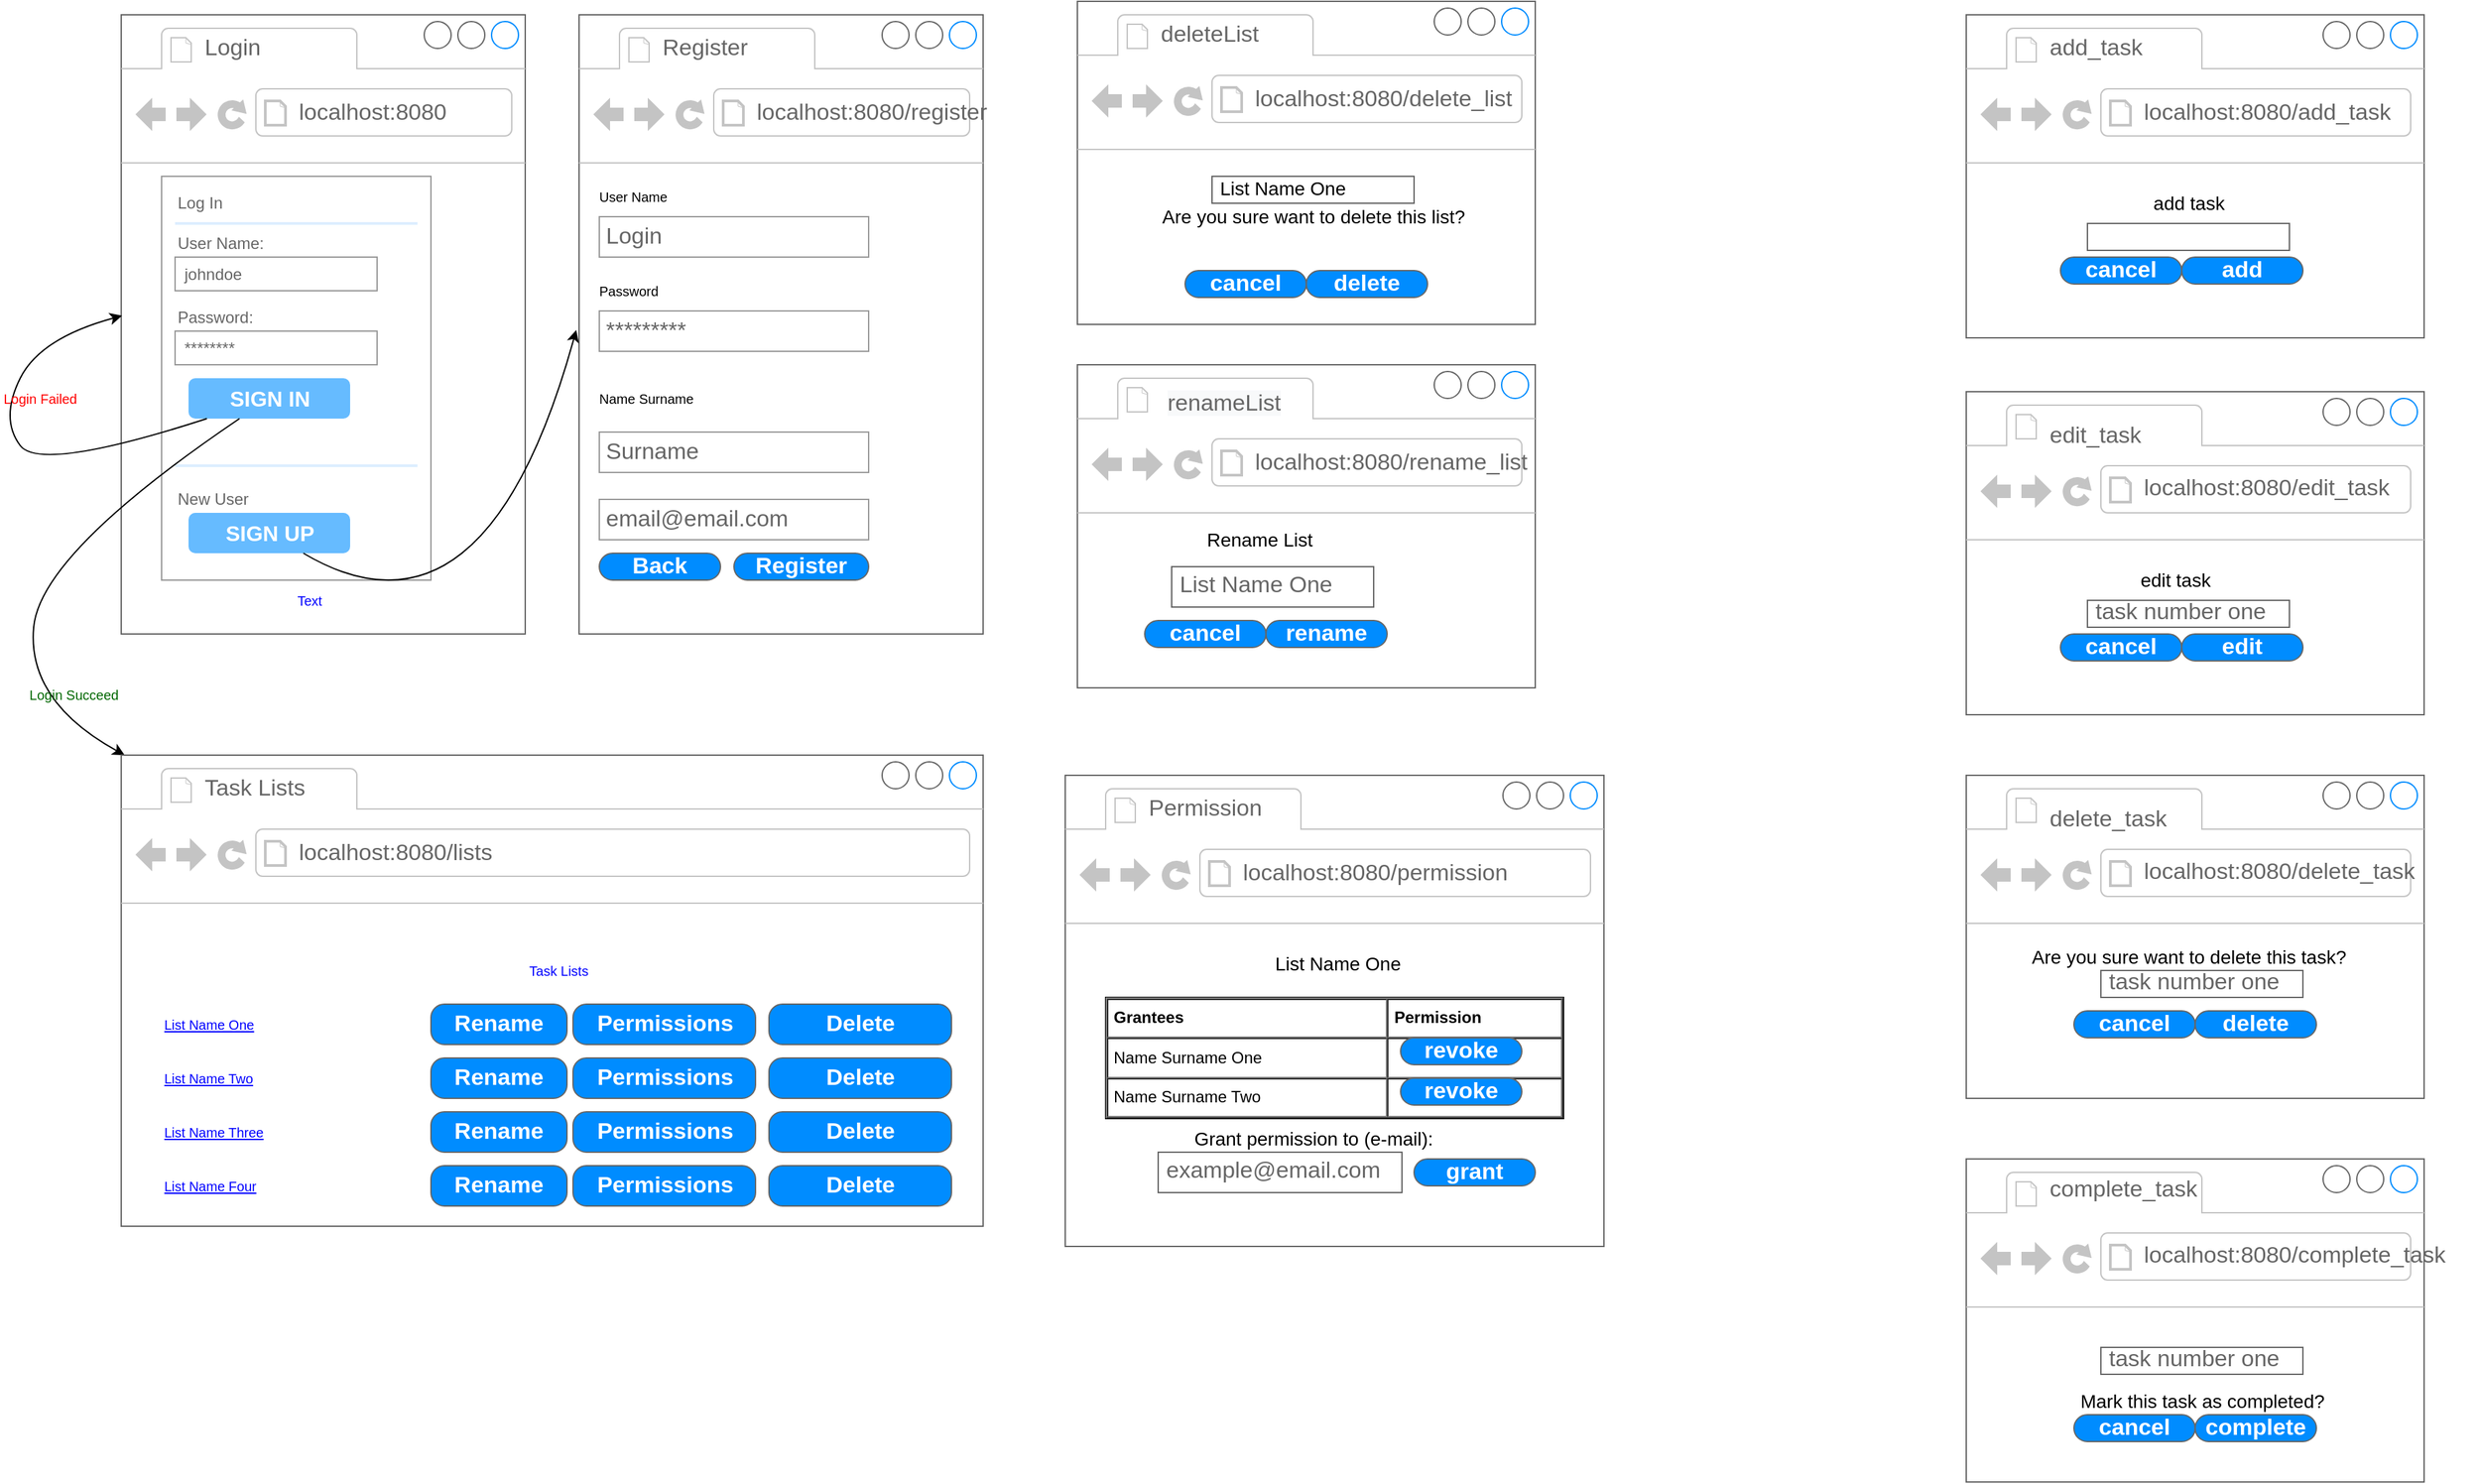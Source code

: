 <mxfile version="17.1.1" type="device"><diagram id="m3GC3lLys78N-jlolDWF" name="Page-1"><mxGraphModel dx="1736" dy="900" grid="1" gridSize="10" guides="1" tooltips="1" connect="1" arrows="1" fold="1" page="1" pageScale="1" pageWidth="827" pageHeight="1169" math="0" shadow="0"><root><mxCell id="0"/><mxCell id="1" parent="0"/><mxCell id="UXecQZuvWiKjSK02vo8w-80" value="" style="strokeWidth=1;shadow=0;dashed=0;align=center;html=1;shape=mxgraph.mockup.containers.browserWindow;rSize=0;strokeColor=#666666;strokeColor2=#008cff;strokeColor3=#c4c4c4;mainText=,;recursiveResize=0;fontSize=14;container=0;" vertex="1" parent="1"><mxGeometry x="1510" y="870" width="340" height="240" as="geometry"/></mxCell><mxCell id="zyL9iaeoR37JG8yoa3hf-13" value="" style="strokeWidth=1;shadow=0;dashed=0;align=center;html=1;shape=mxgraph.mockup.containers.browserWindow;rSize=0;strokeColor=#666666;strokeColor2=#008cff;strokeColor3=#c4c4c4;mainText=,;recursiveResize=0;" parent="1" vertex="1"><mxGeometry x="140" y="20" width="300" height="460" as="geometry"/></mxCell><mxCell id="zyL9iaeoR37JG8yoa3hf-14" value="Login" style="strokeWidth=1;shadow=0;dashed=0;align=center;html=1;shape=mxgraph.mockup.containers.anchor;fontSize=17;fontColor=#666666;align=left;" parent="zyL9iaeoR37JG8yoa3hf-13" vertex="1"><mxGeometry x="60" y="12" width="110" height="26" as="geometry"/></mxCell><mxCell id="zyL9iaeoR37JG8yoa3hf-15" value="localhost:8080" style="strokeWidth=1;shadow=0;dashed=0;align=center;html=1;shape=mxgraph.mockup.containers.anchor;rSize=0;fontSize=17;fontColor=#666666;align=left;" parent="zyL9iaeoR37JG8yoa3hf-13" vertex="1"><mxGeometry x="130" y="60" width="140" height="26" as="geometry"/></mxCell><mxCell id="zyL9iaeoR37JG8yoa3hf-1" value="" style="strokeWidth=1;shadow=0;dashed=0;align=center;html=1;shape=mxgraph.mockup.forms.rrect;rSize=0;strokeColor=#999999;fillColor=#ffffff;" parent="zyL9iaeoR37JG8yoa3hf-13" vertex="1"><mxGeometry x="30" y="120" width="200" height="300" as="geometry"/></mxCell><mxCell id="zyL9iaeoR37JG8yoa3hf-2" value="Log In" style="strokeWidth=1;shadow=0;dashed=0;align=center;html=1;shape=mxgraph.mockup.forms.anchor;fontSize=12;fontColor=#666666;align=left;resizeWidth=1;spacingLeft=0;" parent="zyL9iaeoR37JG8yoa3hf-1" vertex="1"><mxGeometry width="100" height="20" relative="1" as="geometry"><mxPoint x="10" y="10" as="offset"/></mxGeometry></mxCell><mxCell id="zyL9iaeoR37JG8yoa3hf-3" value="" style="shape=line;strokeColor=#ddeeff;strokeWidth=2;html=1;resizeWidth=1;" parent="zyL9iaeoR37JG8yoa3hf-1" vertex="1"><mxGeometry width="180" height="10" relative="1" as="geometry"><mxPoint x="10" y="30" as="offset"/></mxGeometry></mxCell><mxCell id="zyL9iaeoR37JG8yoa3hf-4" value="User Name:" style="strokeWidth=1;shadow=0;dashed=0;align=center;html=1;shape=mxgraph.mockup.forms.anchor;fontSize=12;fontColor=#666666;align=left;resizeWidth=1;spacingLeft=0;" parent="zyL9iaeoR37JG8yoa3hf-1" vertex="1"><mxGeometry width="100" height="20" relative="1" as="geometry"><mxPoint x="10" y="40" as="offset"/></mxGeometry></mxCell><mxCell id="zyL9iaeoR37JG8yoa3hf-5" value="johndoe" style="strokeWidth=1;shadow=0;dashed=0;align=center;html=1;shape=mxgraph.mockup.forms.rrect;rSize=0;strokeColor=#999999;fontColor=#666666;align=left;spacingLeft=5;resizeWidth=1;" parent="zyL9iaeoR37JG8yoa3hf-1" vertex="1"><mxGeometry width="150" height="25" relative="1" as="geometry"><mxPoint x="10" y="60" as="offset"/></mxGeometry></mxCell><mxCell id="zyL9iaeoR37JG8yoa3hf-6" value="Password:" style="strokeWidth=1;shadow=0;dashed=0;align=center;html=1;shape=mxgraph.mockup.forms.anchor;fontSize=12;fontColor=#666666;align=left;resizeWidth=1;spacingLeft=0;" parent="zyL9iaeoR37JG8yoa3hf-1" vertex="1"><mxGeometry width="100" height="20" relative="1" as="geometry"><mxPoint x="10" y="95" as="offset"/></mxGeometry></mxCell><mxCell id="zyL9iaeoR37JG8yoa3hf-7" value="********" style="strokeWidth=1;shadow=0;dashed=0;align=center;html=1;shape=mxgraph.mockup.forms.rrect;rSize=0;strokeColor=#999999;fontColor=#666666;align=left;spacingLeft=5;resizeWidth=1;" parent="zyL9iaeoR37JG8yoa3hf-1" vertex="1"><mxGeometry width="150" height="25" relative="1" as="geometry"><mxPoint x="10" y="115" as="offset"/></mxGeometry></mxCell><mxCell id="zyL9iaeoR37JG8yoa3hf-8" value="SIGN IN" style="strokeWidth=1;shadow=0;dashed=0;align=center;html=1;shape=mxgraph.mockup.forms.rrect;rSize=5;strokeColor=none;fontColor=#ffffff;fillColor=#66bbff;fontSize=16;fontStyle=1;" parent="zyL9iaeoR37JG8yoa3hf-1" vertex="1"><mxGeometry y="1" width="120" height="30" relative="1" as="geometry"><mxPoint x="20" y="-150" as="offset"/></mxGeometry></mxCell><mxCell id="zyL9iaeoR37JG8yoa3hf-9" value="" style="strokeWidth=1;shadow=0;dashed=0;align=center;html=1;shape=mxgraph.mockup.forms.anchor;fontSize=12;fontColor=#9999ff;align=left;spacingLeft=0;fontStyle=4;resizeWidth=1;" parent="zyL9iaeoR37JG8yoa3hf-1" vertex="1"><mxGeometry y="1" width="150" height="20" relative="1" as="geometry"><mxPoint x="10" y="-110" as="offset"/></mxGeometry></mxCell><mxCell id="zyL9iaeoR37JG8yoa3hf-10" value="" style="shape=line;strokeColor=#ddeeff;strokeWidth=2;html=1;resizeWidth=1;" parent="zyL9iaeoR37JG8yoa3hf-1" vertex="1"><mxGeometry y="1" width="180" height="10" relative="1" as="geometry"><mxPoint x="10" y="-90" as="offset"/></mxGeometry></mxCell><mxCell id="zyL9iaeoR37JG8yoa3hf-11" value="New User" style="strokeWidth=1;shadow=0;dashed=0;align=center;html=1;shape=mxgraph.mockup.forms.anchor;fontSize=12;fontColor=#666666;align=left;spacingLeft=0;resizeWidth=1;" parent="zyL9iaeoR37JG8yoa3hf-1" vertex="1"><mxGeometry y="1" width="150" height="20" relative="1" as="geometry"><mxPoint x="10" y="-70" as="offset"/></mxGeometry></mxCell><mxCell id="zyL9iaeoR37JG8yoa3hf-12" value="SIGN UP" style="strokeWidth=1;shadow=0;dashed=0;align=center;html=1;shape=mxgraph.mockup.forms.rrect;rSize=5;strokeColor=none;fontColor=#ffffff;fillColor=#66bbff;fontSize=16;fontStyle=1;" parent="zyL9iaeoR37JG8yoa3hf-1" vertex="1"><mxGeometry y="1" width="120" height="30" relative="1" as="geometry"><mxPoint x="20" y="-50" as="offset"/></mxGeometry></mxCell><mxCell id="zyL9iaeoR37JG8yoa3hf-69" value="" style="curved=1;endArrow=classic;html=1;rounded=0;fontFamily=Helvetica;fontSize=10;fontColor=#0000FF;entryX=0.002;entryY=0.486;entryDx=0;entryDy=0;entryPerimeter=0;" parent="zyL9iaeoR37JG8yoa3hf-13" source="zyL9iaeoR37JG8yoa3hf-8" target="zyL9iaeoR37JG8yoa3hf-13" edge="1"><mxGeometry width="50" height="50" relative="1" as="geometry"><mxPoint x="20" y="560" as="sourcePoint"/><mxPoint x="70" y="510" as="targetPoint"/><Array as="points"><mxPoint x="-60" y="340"/><mxPoint x="-90" y="300"/><mxPoint x="-60" y="240"/></Array></mxGeometry></mxCell><mxCell id="zyL9iaeoR37JG8yoa3hf-42" value="" style="strokeWidth=1;shadow=0;dashed=0;align=center;html=1;shape=mxgraph.mockup.containers.browserWindow;rSize=0;strokeColor=#666666;strokeColor2=#008cff;strokeColor3=#c4c4c4;mainText=,;recursiveResize=0;fontFamily=Helvetica;fontSize=10;" parent="1" vertex="1"><mxGeometry x="480" y="20" width="300" height="460" as="geometry"/></mxCell><mxCell id="zyL9iaeoR37JG8yoa3hf-43" value="Register" style="strokeWidth=1;shadow=0;dashed=0;align=center;html=1;shape=mxgraph.mockup.containers.anchor;fontSize=17;fontColor=#666666;align=left;fontFamily=Helvetica;" parent="zyL9iaeoR37JG8yoa3hf-42" vertex="1"><mxGeometry x="60" y="12" width="110" height="26" as="geometry"/></mxCell><mxCell id="zyL9iaeoR37JG8yoa3hf-44" value="localhost:8080/register" style="strokeWidth=1;shadow=0;dashed=0;align=center;html=1;shape=mxgraph.mockup.containers.anchor;rSize=0;fontSize=17;fontColor=#666666;align=left;fontFamily=Helvetica;" parent="zyL9iaeoR37JG8yoa3hf-42" vertex="1"><mxGeometry x="130" y="60" width="250" height="26" as="geometry"/></mxCell><mxCell id="zyL9iaeoR37JG8yoa3hf-45" value="" style="group" parent="zyL9iaeoR37JG8yoa3hf-42" vertex="1" connectable="0"><mxGeometry x="15" y="120" width="200" height="300" as="geometry"/></mxCell><mxCell id="zyL9iaeoR37JG8yoa3hf-16" value="Surname" style="strokeWidth=1;shadow=0;dashed=0;align=center;html=1;shape=mxgraph.mockup.forms.pwField;strokeColor=#999999;mainText=;align=left;fontColor=#666666;fontSize=17;spacingLeft=3;" parent="zyL9iaeoR37JG8yoa3hf-45" vertex="1"><mxGeometry y="190" width="200" height="30" as="geometry"/></mxCell><mxCell id="zyL9iaeoR37JG8yoa3hf-17" value="Login" style="strokeWidth=1;shadow=0;dashed=0;align=center;html=1;shape=mxgraph.mockup.forms.pwField;strokeColor=#999999;mainText=;align=left;fontColor=#666666;fontSize=17;spacingLeft=3;" parent="zyL9iaeoR37JG8yoa3hf-45" vertex="1"><mxGeometry y="30" width="200" height="30" as="geometry"/></mxCell><mxCell id="zyL9iaeoR37JG8yoa3hf-18" value="email@email.com" style="strokeWidth=1;shadow=0;dashed=0;align=center;html=1;shape=mxgraph.mockup.forms.pwField;strokeColor=#999999;mainText=;align=left;fontColor=#666666;fontSize=17;spacingLeft=3;" parent="zyL9iaeoR37JG8yoa3hf-45" vertex="1"><mxGeometry y="240" width="200" height="30" as="geometry"/></mxCell><mxCell id="zyL9iaeoR37JG8yoa3hf-19" value="*********" style="strokeWidth=1;shadow=0;dashed=0;align=center;html=1;shape=mxgraph.mockup.forms.pwField;strokeColor=#999999;mainText=;align=left;fontColor=#666666;fontSize=17;spacingLeft=3;" parent="zyL9iaeoR37JG8yoa3hf-45" vertex="1"><mxGeometry y="100" width="200" height="30" as="geometry"/></mxCell><mxCell id="zyL9iaeoR37JG8yoa3hf-20" value="Password" style="text;html=1;strokeColor=none;fillColor=none;align=left;verticalAlign=middle;rounded=0;fontSize=10;fontFamily=Helvetica;labelPosition=center;verticalLabelPosition=middle;spacing=0;horizontal=1;" parent="zyL9iaeoR37JG8yoa3hf-45" vertex="1"><mxGeometry y="70" width="110" height="30" as="geometry"/></mxCell><mxCell id="zyL9iaeoR37JG8yoa3hf-22" value="User Name" style="text;html=1;strokeColor=none;fillColor=none;align=left;verticalAlign=middle;rounded=0;fontSize=10;fontFamily=Helvetica;labelPosition=center;verticalLabelPosition=middle;spacing=0;horizontal=1;" parent="zyL9iaeoR37JG8yoa3hf-45" vertex="1"><mxGeometry width="110" height="30" as="geometry"/></mxCell><mxCell id="zyL9iaeoR37JG8yoa3hf-23" value="Name Surname" style="text;html=1;strokeColor=none;fillColor=none;align=left;verticalAlign=middle;rounded=0;fontSize=10;fontFamily=Helvetica;labelPosition=center;verticalLabelPosition=middle;spacing=0;horizontal=1;" parent="zyL9iaeoR37JG8yoa3hf-45" vertex="1"><mxGeometry y="150" width="150" height="30" as="geometry"/></mxCell><mxCell id="zyL9iaeoR37JG8yoa3hf-40" value="Register" style="strokeWidth=1;shadow=0;dashed=0;align=center;html=1;shape=mxgraph.mockup.buttons.button;strokeColor=#666666;fontColor=#ffffff;mainText=;buttonStyle=round;fontSize=17;fontStyle=1;fillColor=#008cff;whiteSpace=wrap;fontFamily=Helvetica;" parent="zyL9iaeoR37JG8yoa3hf-45" vertex="1"><mxGeometry x="100" y="280" width="100" height="20" as="geometry"/></mxCell><mxCell id="zyL9iaeoR37JG8yoa3hf-41" value="Back" style="strokeWidth=1;shadow=0;dashed=0;align=center;html=1;shape=mxgraph.mockup.buttons.button;strokeColor=#666666;fontColor=#ffffff;mainText=;buttonStyle=round;fontSize=17;fontStyle=1;fillColor=#008cff;whiteSpace=wrap;fontFamily=Helvetica;" parent="zyL9iaeoR37JG8yoa3hf-45" vertex="1"><mxGeometry y="280" width="90" height="20" as="geometry"/></mxCell><mxCell id="zyL9iaeoR37JG8yoa3hf-65" value="Text" style="text;html=1;strokeColor=none;fillColor=none;align=center;verticalAlign=middle;whiteSpace=wrap;rounded=0;fontFamily=Helvetica;fontSize=10;fontColor=#0000FF;" parent="1" vertex="1"><mxGeometry x="250" y="440" width="60" height="30" as="geometry"/></mxCell><mxCell id="zyL9iaeoR37JG8yoa3hf-68" value="" style="curved=1;endArrow=classic;html=1;rounded=0;fontFamily=Helvetica;fontSize=10;fontColor=#0000FF;" parent="1" source="zyL9iaeoR37JG8yoa3hf-8" target="zyL9iaeoR37JG8yoa3hf-71" edge="1"><mxGeometry width="50" height="50" relative="1" as="geometry"><mxPoint x="110" y="560" as="sourcePoint"/><mxPoint x="340" y="510" as="targetPoint"/><Array as="points"><mxPoint x="80" y="420"/><mxPoint x="70" y="530"/></Array></mxGeometry></mxCell><mxCell id="zyL9iaeoR37JG8yoa3hf-70" value="Login Failed" style="text;html=1;strokeColor=none;fillColor=none;align=center;verticalAlign=middle;whiteSpace=wrap;rounded=0;fontFamily=Helvetica;fontSize=10;fontColor=#FF0000;" parent="1" vertex="1"><mxGeometry x="50" y="290" width="60" height="30" as="geometry"/></mxCell><mxCell id="zyL9iaeoR37JG8yoa3hf-71" value="" style="strokeWidth=1;shadow=0;dashed=0;align=center;html=1;shape=mxgraph.mockup.containers.browserWindow;rSize=0;strokeColor=#666666;strokeColor2=#008cff;strokeColor3=#c4c4c4;mainText=,;recursiveResize=0;fontFamily=Helvetica;fontSize=10;fontColor=#FF0000;" parent="1" vertex="1"><mxGeometry x="140" y="570" width="640" height="350" as="geometry"/></mxCell><mxCell id="zyL9iaeoR37JG8yoa3hf-72" value="Task Lists" style="strokeWidth=1;shadow=0;dashed=0;align=center;html=1;shape=mxgraph.mockup.containers.anchor;fontSize=17;fontColor=#666666;align=left;fontFamily=Helvetica;" parent="zyL9iaeoR37JG8yoa3hf-71" vertex="1"><mxGeometry x="60" y="12" width="110" height="26" as="geometry"/></mxCell><mxCell id="zyL9iaeoR37JG8yoa3hf-73" value="localhost:8080/lists" style="strokeWidth=1;shadow=0;dashed=0;align=center;html=1;shape=mxgraph.mockup.containers.anchor;rSize=0;fontSize=17;fontColor=#666666;align=left;fontFamily=Helvetica;" parent="zyL9iaeoR37JG8yoa3hf-71" vertex="1"><mxGeometry x="130" y="60" width="250" height="26" as="geometry"/></mxCell><mxCell id="zyL9iaeoR37JG8yoa3hf-74" value="" style="group" parent="zyL9iaeoR37JG8yoa3hf-71" vertex="1" connectable="0"><mxGeometry x="30" y="145" width="590" height="190" as="geometry"/></mxCell><mxCell id="zyL9iaeoR37JG8yoa3hf-49" value="List Name One" style="text;html=1;strokeColor=none;fillColor=none;align=left;verticalAlign=middle;whiteSpace=wrap;rounded=0;fontFamily=Helvetica;fontSize=10;fontColor=#0000FF;fontStyle=4" parent="zyL9iaeoR37JG8yoa3hf-74" vertex="1"><mxGeometry y="40" width="210" height="30" as="geometry"/></mxCell><mxCell id="zyL9iaeoR37JG8yoa3hf-50" value="&lt;div&gt;List Name Two&lt;/div&gt;" style="text;html=1;strokeColor=none;fillColor=none;align=left;verticalAlign=middle;whiteSpace=wrap;rounded=0;fontFamily=Helvetica;fontSize=10;fontColor=#0000FF;fontStyle=4" parent="zyL9iaeoR37JG8yoa3hf-74" vertex="1"><mxGeometry y="80" width="210" height="30" as="geometry"/></mxCell><mxCell id="zyL9iaeoR37JG8yoa3hf-51" value="List Name Three" style="text;html=1;strokeColor=none;fillColor=none;align=left;verticalAlign=middle;whiteSpace=wrap;rounded=0;fontFamily=Helvetica;fontSize=10;fontColor=#0000FF;fontStyle=4" parent="zyL9iaeoR37JG8yoa3hf-74" vertex="1"><mxGeometry y="120" width="210" height="30" as="geometry"/></mxCell><mxCell id="zyL9iaeoR37JG8yoa3hf-52" value="List Name Four" style="text;html=1;strokeColor=none;fillColor=none;align=left;verticalAlign=middle;whiteSpace=wrap;rounded=0;fontFamily=Helvetica;fontSize=10;fontColor=#0000FF;fontStyle=4" parent="zyL9iaeoR37JG8yoa3hf-74" vertex="1"><mxGeometry y="160" width="210" height="30" as="geometry"/></mxCell><mxCell id="zyL9iaeoR37JG8yoa3hf-53" value="Rename" style="strokeWidth=1;shadow=0;dashed=0;align=center;html=1;shape=mxgraph.mockup.buttons.button;strokeColor=#666666;fontColor=#ffffff;mainText=;buttonStyle=round;fontSize=17;fontStyle=1;fillColor=#008cff;whiteSpace=wrap;fontFamily=Helvetica;" parent="zyL9iaeoR37JG8yoa3hf-74" vertex="1"><mxGeometry x="200" y="40" width="101" height="30" as="geometry"/></mxCell><mxCell id="zyL9iaeoR37JG8yoa3hf-54" value="Permissions" style="strokeWidth=1;shadow=0;dashed=0;align=center;html=1;shape=mxgraph.mockup.buttons.button;strokeColor=#666666;fontColor=#ffffff;mainText=;buttonStyle=round;fontSize=17;fontStyle=1;fillColor=#008cff;whiteSpace=wrap;fontFamily=Helvetica;" parent="zyL9iaeoR37JG8yoa3hf-74" vertex="1"><mxGeometry x="305.5" y="40" width="135.5" height="30" as="geometry"/></mxCell><mxCell id="zyL9iaeoR37JG8yoa3hf-55" value="Delete" style="strokeWidth=1;shadow=0;dashed=0;align=center;html=1;shape=mxgraph.mockup.buttons.button;strokeColor=#666666;fontColor=#ffffff;mainText=;buttonStyle=round;fontSize=17;fontStyle=1;fillColor=#008cff;whiteSpace=wrap;fontFamily=Helvetica;" parent="zyL9iaeoR37JG8yoa3hf-74" vertex="1"><mxGeometry x="451" y="40" width="135.5" height="30" as="geometry"/></mxCell><mxCell id="zyL9iaeoR37JG8yoa3hf-56" value="Rename" style="strokeWidth=1;shadow=0;dashed=0;align=center;html=1;shape=mxgraph.mockup.buttons.button;strokeColor=#666666;fontColor=#ffffff;mainText=;buttonStyle=round;fontSize=17;fontStyle=1;fillColor=#008cff;whiteSpace=wrap;fontFamily=Helvetica;" parent="zyL9iaeoR37JG8yoa3hf-74" vertex="1"><mxGeometry x="200" y="80" width="101" height="30" as="geometry"/></mxCell><mxCell id="zyL9iaeoR37JG8yoa3hf-57" value="Permissions" style="strokeWidth=1;shadow=0;dashed=0;align=center;html=1;shape=mxgraph.mockup.buttons.button;strokeColor=#666666;fontColor=#ffffff;mainText=;buttonStyle=round;fontSize=17;fontStyle=1;fillColor=#008cff;whiteSpace=wrap;fontFamily=Helvetica;" parent="zyL9iaeoR37JG8yoa3hf-74" vertex="1"><mxGeometry x="305.5" y="80" width="135.5" height="30" as="geometry"/></mxCell><mxCell id="zyL9iaeoR37JG8yoa3hf-58" value="Delete" style="strokeWidth=1;shadow=0;dashed=0;align=center;html=1;shape=mxgraph.mockup.buttons.button;strokeColor=#666666;fontColor=#ffffff;mainText=;buttonStyle=round;fontSize=17;fontStyle=1;fillColor=#008cff;whiteSpace=wrap;fontFamily=Helvetica;" parent="zyL9iaeoR37JG8yoa3hf-74" vertex="1"><mxGeometry x="451" y="80" width="135.5" height="30" as="geometry"/></mxCell><mxCell id="zyL9iaeoR37JG8yoa3hf-59" value="Rename" style="strokeWidth=1;shadow=0;dashed=0;align=center;html=1;shape=mxgraph.mockup.buttons.button;strokeColor=#666666;fontColor=#ffffff;mainText=;buttonStyle=round;fontSize=17;fontStyle=1;fillColor=#008cff;whiteSpace=wrap;fontFamily=Helvetica;" parent="zyL9iaeoR37JG8yoa3hf-74" vertex="1"><mxGeometry x="200" y="120" width="101" height="30" as="geometry"/></mxCell><mxCell id="zyL9iaeoR37JG8yoa3hf-60" value="Permissions" style="strokeWidth=1;shadow=0;dashed=0;align=center;html=1;shape=mxgraph.mockup.buttons.button;strokeColor=#666666;fontColor=#ffffff;mainText=;buttonStyle=round;fontSize=17;fontStyle=1;fillColor=#008cff;whiteSpace=wrap;fontFamily=Helvetica;" parent="zyL9iaeoR37JG8yoa3hf-74" vertex="1"><mxGeometry x="305.5" y="120" width="135.5" height="30" as="geometry"/></mxCell><mxCell id="zyL9iaeoR37JG8yoa3hf-61" value="Delete" style="strokeWidth=1;shadow=0;dashed=0;align=center;html=1;shape=mxgraph.mockup.buttons.button;strokeColor=#666666;fontColor=#ffffff;mainText=;buttonStyle=round;fontSize=17;fontStyle=1;fillColor=#008cff;whiteSpace=wrap;fontFamily=Helvetica;" parent="zyL9iaeoR37JG8yoa3hf-74" vertex="1"><mxGeometry x="451" y="120" width="135.5" height="30" as="geometry"/></mxCell><mxCell id="zyL9iaeoR37JG8yoa3hf-62" value="Rename" style="strokeWidth=1;shadow=0;dashed=0;align=center;html=1;shape=mxgraph.mockup.buttons.button;strokeColor=#666666;fontColor=#ffffff;mainText=;buttonStyle=round;fontSize=17;fontStyle=1;fillColor=#008cff;whiteSpace=wrap;fontFamily=Helvetica;" parent="zyL9iaeoR37JG8yoa3hf-74" vertex="1"><mxGeometry x="200" y="160" width="101" height="30" as="geometry"/></mxCell><mxCell id="zyL9iaeoR37JG8yoa3hf-63" value="Permissions" style="strokeWidth=1;shadow=0;dashed=0;align=center;html=1;shape=mxgraph.mockup.buttons.button;strokeColor=#666666;fontColor=#ffffff;mainText=;buttonStyle=round;fontSize=17;fontStyle=1;fillColor=#008cff;whiteSpace=wrap;fontFamily=Helvetica;" parent="zyL9iaeoR37JG8yoa3hf-74" vertex="1"><mxGeometry x="305.5" y="160" width="135.5" height="30" as="geometry"/></mxCell><mxCell id="zyL9iaeoR37JG8yoa3hf-64" value="Delete" style="strokeWidth=1;shadow=0;dashed=0;align=center;html=1;shape=mxgraph.mockup.buttons.button;strokeColor=#666666;fontColor=#ffffff;mainText=;buttonStyle=round;fontSize=17;fontStyle=1;fillColor=#008cff;whiteSpace=wrap;fontFamily=Helvetica;" parent="zyL9iaeoR37JG8yoa3hf-74" vertex="1"><mxGeometry x="451" y="160" width="135.5" height="30" as="geometry"/></mxCell><mxCell id="zyL9iaeoR37JG8yoa3hf-66" value="Task Lists" style="text;html=1;strokeColor=none;fillColor=none;align=center;verticalAlign=middle;whiteSpace=wrap;rounded=0;fontFamily=Helvetica;fontSize=10;fontColor=#0000FF;" parent="zyL9iaeoR37JG8yoa3hf-74" vertex="1"><mxGeometry width="590" height="30" as="geometry"/></mxCell><mxCell id="zyL9iaeoR37JG8yoa3hf-75" value="Login Succeed" style="text;html=1;strokeColor=none;fillColor=none;align=center;verticalAlign=middle;whiteSpace=wrap;rounded=0;fontFamily=Helvetica;fontSize=10;fontColor=#006600;" parent="1" vertex="1"><mxGeometry x="50" y="500" width="110" height="50" as="geometry"/></mxCell><mxCell id="zyL9iaeoR37JG8yoa3hf-78" value="" style="curved=1;endArrow=classic;html=1;rounded=0;fontFamily=Helvetica;fontSize=10;fontColor=#006600;entryX=-0.007;entryY=0.509;entryDx=0;entryDy=0;entryPerimeter=0;" parent="1" source="zyL9iaeoR37JG8yoa3hf-12" target="zyL9iaeoR37JG8yoa3hf-42" edge="1"><mxGeometry width="50" height="50" relative="1" as="geometry"><mxPoint x="410" y="550" as="sourcePoint"/><mxPoint x="460" y="500" as="targetPoint"/><Array as="points"><mxPoint x="410" y="500"/></Array></mxGeometry></mxCell><mxCell id="UXecQZuvWiKjSK02vo8w-25" value="" style="strokeWidth=1;shadow=0;dashed=0;align=center;html=1;shape=mxgraph.mockup.containers.browserWindow;rSize=0;strokeColor=#666666;strokeColor2=#008cff;strokeColor3=#c4c4c4;mainText=,;recursiveResize=0;fontSize=14;" vertex="1" parent="1"><mxGeometry x="850" y="10" width="340" height="240" as="geometry"/></mxCell><mxCell id="UXecQZuvWiKjSK02vo8w-26" value="deleteList" style="strokeWidth=1;shadow=0;dashed=0;align=center;html=1;shape=mxgraph.mockup.containers.anchor;fontSize=17;fontColor=#666666;align=left;" vertex="1" parent="UXecQZuvWiKjSK02vo8w-25"><mxGeometry x="60" y="12" width="110" height="26" as="geometry"/></mxCell><mxCell id="UXecQZuvWiKjSK02vo8w-27" value="localhost:8080/delete_list" style="strokeWidth=1;shadow=0;dashed=0;align=center;html=1;shape=mxgraph.mockup.containers.anchor;rSize=0;fontSize=17;fontColor=#666666;align=left;" vertex="1" parent="UXecQZuvWiKjSK02vo8w-25"><mxGeometry x="130" y="60" width="250" height="26" as="geometry"/></mxCell><mxCell id="UXecQZuvWiKjSK02vo8w-28" value="" style="group" vertex="1" connectable="0" parent="UXecQZuvWiKjSK02vo8w-25"><mxGeometry x="70" y="150" width="225" height="70" as="geometry"/></mxCell><mxCell id="UXecQZuvWiKjSK02vo8w-4" value="Are you sure want to delete this list?" style="text;html=1;resizable=0;autosize=1;align=center;verticalAlign=middle;points=[];fillColor=none;strokeColor=none;rounded=0;fontSize=14;" vertex="1" parent="UXecQZuvWiKjSK02vo8w-28"><mxGeometry x="-15" width="240" height="20" as="geometry"/></mxCell><mxCell id="UXecQZuvWiKjSK02vo8w-7" value="cancel" style="strokeWidth=1;shadow=0;dashed=0;align=center;html=1;shape=mxgraph.mockup.buttons.button;strokeColor=#666666;fontColor=#ffffff;mainText=;buttonStyle=round;fontSize=17;fontStyle=1;fillColor=#008cff;whiteSpace=wrap;" vertex="1" parent="UXecQZuvWiKjSK02vo8w-28"><mxGeometry x="10" y="50" width="90" height="20" as="geometry"/></mxCell><mxCell id="UXecQZuvWiKjSK02vo8w-8" value="delete" style="strokeWidth=1;shadow=0;dashed=0;align=center;html=1;shape=mxgraph.mockup.buttons.button;strokeColor=#666666;fontColor=#ffffff;mainText=;buttonStyle=round;fontSize=17;fontStyle=1;fillColor=#008cff;whiteSpace=wrap;" vertex="1" parent="UXecQZuvWiKjSK02vo8w-28"><mxGeometry x="100" y="50" width="90" height="20" as="geometry"/></mxCell><mxCell id="UXecQZuvWiKjSK02vo8w-24" value="&lt;span style=&quot;color: rgb(0 , 0 , 0) ; font-size: 14px ; text-align: center&quot;&gt;List Name One&lt;/span&gt;" style="strokeWidth=1;shadow=0;dashed=0;align=center;html=1;shape=mxgraph.mockup.text.textBox;fontColor=#666666;align=left;fontSize=17;spacingLeft=4;spacingTop=-3;strokeColor=#666666;mainText=" vertex="1" parent="UXecQZuvWiKjSK02vo8w-25"><mxGeometry x="100" y="130" width="150" height="20" as="geometry"/></mxCell><mxCell id="UXecQZuvWiKjSK02vo8w-30" value="" style="strokeWidth=1;shadow=0;dashed=0;align=center;html=1;shape=mxgraph.mockup.containers.browserWindow;rSize=0;strokeColor=#666666;strokeColor2=#008cff;strokeColor3=#c4c4c4;mainText=,;recursiveResize=0;fontSize=14;" vertex="1" parent="1"><mxGeometry x="850" y="280" width="340" height="240" as="geometry"/></mxCell><mxCell id="UXecQZuvWiKjSK02vo8w-31" value="" style="strokeWidth=1;shadow=0;dashed=0;align=center;html=1;shape=mxgraph.mockup.containers.anchor;fontSize=17;fontColor=#666666;align=left;" vertex="1" parent="UXecQZuvWiKjSK02vo8w-30"><mxGeometry x="60" y="12" width="110" height="26" as="geometry"/></mxCell><mxCell id="UXecQZuvWiKjSK02vo8w-32" value="localhost:8080/rename_list" style="strokeWidth=1;shadow=0;dashed=0;align=center;html=1;shape=mxgraph.mockup.containers.anchor;rSize=0;fontSize=17;fontColor=#666666;align=left;" vertex="1" parent="UXecQZuvWiKjSK02vo8w-30"><mxGeometry x="130" y="60" width="250" height="26" as="geometry"/></mxCell><mxCell id="UXecQZuvWiKjSK02vo8w-38" value="&lt;span style=&quot;color: rgb(102 , 102 , 102) ; font-family: &amp;#34;helvetica&amp;#34; ; font-size: 17px ; font-style: normal ; font-weight: 400 ; letter-spacing: normal ; text-align: left ; text-indent: 0px ; text-transform: none ; word-spacing: 0px ; background-color: rgb(248 , 249 , 250) ; display: inline ; float: none&quot;&gt;renameList&lt;/span&gt;" style="text;whiteSpace=wrap;html=1;fontSize=14;" vertex="1" parent="UXecQZuvWiKjSK02vo8w-30"><mxGeometry x="65" y="12" width="100" height="30" as="geometry"/></mxCell><mxCell id="UXecQZuvWiKjSK02vo8w-9" value="Rename List" style="text;html=1;resizable=0;autosize=1;align=center;verticalAlign=middle;points=[];fillColor=none;strokeColor=none;rounded=0;fontSize=14;" vertex="1" parent="UXecQZuvWiKjSK02vo8w-30"><mxGeometry x="90" y="120" width="90" height="20" as="geometry"/></mxCell><mxCell id="UXecQZuvWiKjSK02vo8w-13" value="rename" style="strokeWidth=1;shadow=0;dashed=0;align=center;html=1;shape=mxgraph.mockup.buttons.button;strokeColor=#666666;fontColor=#ffffff;mainText=;buttonStyle=round;fontSize=17;fontStyle=1;fillColor=#008cff;whiteSpace=wrap;" vertex="1" parent="UXecQZuvWiKjSK02vo8w-30"><mxGeometry x="140" y="190" width="90" height="20" as="geometry"/></mxCell><mxCell id="UXecQZuvWiKjSK02vo8w-15" value="List Name One" style="strokeWidth=1;shadow=0;dashed=0;align=center;html=1;shape=mxgraph.mockup.text.textBox;fontColor=#666666;align=left;fontSize=17;spacingLeft=4;spacingTop=-3;strokeColor=#666666;mainText=" vertex="1" parent="UXecQZuvWiKjSK02vo8w-30"><mxGeometry x="70" y="150" width="150" height="30" as="geometry"/></mxCell><mxCell id="UXecQZuvWiKjSK02vo8w-83" value="cancel" style="strokeWidth=1;shadow=0;dashed=0;align=center;html=1;shape=mxgraph.mockup.buttons.button;strokeColor=#666666;fontColor=#ffffff;mainText=;buttonStyle=round;fontSize=17;fontStyle=1;fillColor=#008cff;whiteSpace=wrap;" vertex="1" parent="UXecQZuvWiKjSK02vo8w-30"><mxGeometry x="50" y="190" width="90" height="20" as="geometry"/></mxCell><mxCell id="UXecQZuvWiKjSK02vo8w-39" value="" style="strokeWidth=1;shadow=0;dashed=0;align=center;html=1;shape=mxgraph.mockup.containers.browserWindow;rSize=0;strokeColor=#666666;strokeColor2=#008cff;strokeColor3=#c4c4c4;mainText=,;recursiveResize=0;fontSize=14;" vertex="1" parent="1"><mxGeometry x="841" y="585" width="400" height="350" as="geometry"/></mxCell><mxCell id="UXecQZuvWiKjSK02vo8w-40" value="Permission" style="strokeWidth=1;shadow=0;dashed=0;align=center;html=1;shape=mxgraph.mockup.containers.anchor;fontSize=17;fontColor=#666666;align=left;" vertex="1" parent="UXecQZuvWiKjSK02vo8w-39"><mxGeometry x="60" y="12" width="110" height="26" as="geometry"/></mxCell><mxCell id="UXecQZuvWiKjSK02vo8w-41" value="localhost:8080/permission" style="strokeWidth=1;shadow=0;dashed=0;align=center;html=1;shape=mxgraph.mockup.containers.anchor;rSize=0;fontSize=17;fontColor=#666666;align=left;" vertex="1" parent="UXecQZuvWiKjSK02vo8w-39"><mxGeometry x="130" y="60" width="250" height="26" as="geometry"/></mxCell><mxCell id="UXecQZuvWiKjSK02vo8w-16" value="&lt;table cellpadding=&quot;4&quot; cellspacing=&quot;0&quot; border=&quot;1&quot; style=&quot;font-size: 1em ; width: 100% ; height: 100%&quot;&gt;&lt;tbody&gt;&lt;tr&gt;&lt;th&gt;Grantees&lt;/th&gt;&lt;th&gt;Permission&lt;/th&gt;&lt;/tr&gt;&lt;tr&gt;&lt;td&gt;Name Surname One&lt;/td&gt;&lt;td&gt;&lt;br&gt;&lt;/td&gt;&lt;/tr&gt;&lt;tr&gt;&lt;td&gt;Name Surname Two&lt;/td&gt;&lt;td&gt;&lt;br&gt;&lt;/td&gt;&lt;/tr&gt;&lt;/tbody&gt;&lt;/table&gt; " style="verticalAlign=top;align=left;overflow=fill;fontSize=12;fontFamily=Helvetica;html=1" vertex="1" parent="UXecQZuvWiKjSK02vo8w-39"><mxGeometry x="30" y="165" width="340" height="90" as="geometry"/></mxCell><mxCell id="UXecQZuvWiKjSK02vo8w-17" value="revoke" style="strokeWidth=1;shadow=0;dashed=0;align=center;html=1;shape=mxgraph.mockup.buttons.button;strokeColor=#666666;fontColor=#ffffff;mainText=;buttonStyle=round;fontSize=17;fontStyle=1;fillColor=#008cff;whiteSpace=wrap;" vertex="1" parent="UXecQZuvWiKjSK02vo8w-39"><mxGeometry x="249" y="195" width="90" height="20" as="geometry"/></mxCell><mxCell id="UXecQZuvWiKjSK02vo8w-18" value="revoke" style="strokeWidth=1;shadow=0;dashed=0;align=center;html=1;shape=mxgraph.mockup.buttons.button;strokeColor=#666666;fontColor=#ffffff;mainText=;buttonStyle=round;fontSize=17;fontStyle=1;fillColor=#008cff;whiteSpace=wrap;" vertex="1" parent="UXecQZuvWiKjSK02vo8w-39"><mxGeometry x="249" y="225" width="90" height="20" as="geometry"/></mxCell><mxCell id="UXecQZuvWiKjSK02vo8w-19" value="example@email.com" style="strokeWidth=1;shadow=0;dashed=0;align=center;html=1;shape=mxgraph.mockup.text.textBox;fontColor=#666666;align=left;fontSize=17;spacingLeft=4;spacingTop=-3;strokeColor=#666666;mainText=" vertex="1" parent="UXecQZuvWiKjSK02vo8w-39"><mxGeometry x="69" y="280" width="181" height="30" as="geometry"/></mxCell><mxCell id="UXecQZuvWiKjSK02vo8w-20" value="grant" style="strokeWidth=1;shadow=0;dashed=0;align=center;html=1;shape=mxgraph.mockup.buttons.button;strokeColor=#666666;fontColor=#ffffff;mainText=;buttonStyle=round;fontSize=17;fontStyle=1;fillColor=#008cff;whiteSpace=wrap;" vertex="1" parent="UXecQZuvWiKjSK02vo8w-39"><mxGeometry x="259" y="285" width="90" height="20" as="geometry"/></mxCell><mxCell id="UXecQZuvWiKjSK02vo8w-21" value="Grant permission to (e-mail):" style="text;html=1;resizable=0;autosize=1;align=center;verticalAlign=middle;points=[];fillColor=none;strokeColor=none;rounded=0;fontSize=14;" vertex="1" parent="UXecQZuvWiKjSK02vo8w-39"><mxGeometry x="89" y="260" width="190" height="20" as="geometry"/></mxCell><mxCell id="UXecQZuvWiKjSK02vo8w-22" value="List Name One&amp;nbsp;" style="text;html=1;resizable=0;autosize=1;align=center;verticalAlign=middle;points=[];fillColor=none;strokeColor=none;rounded=0;fontSize=14;" vertex="1" parent="UXecQZuvWiKjSK02vo8w-39"><mxGeometry x="149" y="130" width="110" height="20" as="geometry"/></mxCell><mxCell id="UXecQZuvWiKjSK02vo8w-61" value="Mark this task as completed?" style="text;html=1;resizable=0;autosize=1;align=center;verticalAlign=middle;points=[];fillColor=none;strokeColor=none;rounded=0;fontSize=14;" vertex="1" parent="1"><mxGeometry x="1585" y="1040" width="200" height="20" as="geometry"/></mxCell><mxCell id="UXecQZuvWiKjSK02vo8w-62" value="cancel" style="strokeWidth=1;shadow=0;dashed=0;align=center;html=1;shape=mxgraph.mockup.buttons.button;strokeColor=#666666;fontColor=#ffffff;mainText=;buttonStyle=round;fontSize=17;fontStyle=1;fillColor=#008cff;whiteSpace=wrap;" vertex="1" parent="1"><mxGeometry x="1590" y="1060" width="90" height="20" as="geometry"/></mxCell><mxCell id="UXecQZuvWiKjSK02vo8w-63" value="complete" style="strokeWidth=1;shadow=0;dashed=0;align=center;html=1;shape=mxgraph.mockup.buttons.button;strokeColor=#666666;fontColor=#ffffff;mainText=;buttonStyle=round;fontSize=17;fontStyle=1;fillColor=#008cff;whiteSpace=wrap;" vertex="1" parent="1"><mxGeometry x="1680" y="1060" width="90" height="20" as="geometry"/></mxCell><mxCell id="UXecQZuvWiKjSK02vo8w-64" value="" style="strokeWidth=1;shadow=0;dashed=0;align=center;html=1;shape=mxgraph.mockup.containers.browserWindow;rSize=0;strokeColor=#666666;strokeColor2=#008cff;strokeColor3=#c4c4c4;mainText=,;recursiveResize=0;fontSize=14;container=0;" vertex="1" parent="1"><mxGeometry x="1510" y="20" width="340" height="240" as="geometry"/></mxCell><mxCell id="UXecQZuvWiKjSK02vo8w-65" value="add_task" style="strokeWidth=1;shadow=0;dashed=0;align=center;html=1;shape=mxgraph.mockup.containers.anchor;fontSize=17;fontColor=#666666;align=left;" vertex="1" parent="1"><mxGeometry x="1570" y="32" width="110" height="26" as="geometry"/></mxCell><mxCell id="UXecQZuvWiKjSK02vo8w-66" value="localhost:8080/add_task" style="strokeWidth=1;shadow=0;dashed=0;align=center;html=1;shape=mxgraph.mockup.containers.anchor;rSize=0;fontSize=17;fontColor=#666666;align=left;" vertex="1" parent="1"><mxGeometry x="1640" y="80" width="250" height="26" as="geometry"/></mxCell><mxCell id="UXecQZuvWiKjSK02vo8w-47" value="&lt;div style=&quot;text-align: center&quot;&gt;&lt;br&gt;&lt;/div&gt;" style="strokeWidth=1;shadow=0;dashed=0;align=center;html=1;shape=mxgraph.mockup.text.textBox;fontColor=#666666;align=left;fontSize=17;spacingLeft=4;spacingTop=-3;strokeColor=#666666;mainText=" vertex="1" parent="1"><mxGeometry x="1600" y="175" width="150" height="20" as="geometry"/></mxCell><mxCell id="UXecQZuvWiKjSK02vo8w-49" value="add task" style="text;html=1;resizable=0;autosize=1;align=center;verticalAlign=middle;points=[];fillColor=none;strokeColor=none;rounded=0;fontSize=14;" vertex="1" parent="1"><mxGeometry x="1640" y="150" width="70" height="20" as="geometry"/></mxCell><mxCell id="UXecQZuvWiKjSK02vo8w-50" value="cancel" style="strokeWidth=1;shadow=0;dashed=0;align=center;html=1;shape=mxgraph.mockup.buttons.button;strokeColor=#666666;fontColor=#ffffff;mainText=;buttonStyle=round;fontSize=17;fontStyle=1;fillColor=#008cff;whiteSpace=wrap;" vertex="1" parent="1"><mxGeometry x="1580" y="200" width="90" height="20" as="geometry"/></mxCell><mxCell id="UXecQZuvWiKjSK02vo8w-51" value="add" style="strokeWidth=1;shadow=0;dashed=0;align=center;html=1;shape=mxgraph.mockup.buttons.button;strokeColor=#666666;fontColor=#ffffff;mainText=;buttonStyle=round;fontSize=17;fontStyle=1;fillColor=#008cff;whiteSpace=wrap;" vertex="1" parent="1"><mxGeometry x="1670" y="200" width="90" height="20" as="geometry"/></mxCell><mxCell id="UXecQZuvWiKjSK02vo8w-72" value="" style="strokeWidth=1;shadow=0;dashed=0;align=center;html=1;shape=mxgraph.mockup.containers.browserWindow;rSize=0;strokeColor=#666666;strokeColor2=#008cff;strokeColor3=#c4c4c4;mainText=,;recursiveResize=0;fontSize=14;container=0;" vertex="1" parent="1"><mxGeometry x="1510" y="300" width="340" height="240" as="geometry"/></mxCell><mxCell id="UXecQZuvWiKjSK02vo8w-73" value="edit_task" style="strokeWidth=1;shadow=0;dashed=0;align=center;html=1;shape=mxgraph.mockup.containers.anchor;fontSize=17;fontColor=#666666;align=left;" vertex="1" parent="1"><mxGeometry x="1570" y="320" width="110" height="26" as="geometry"/></mxCell><mxCell id="UXecQZuvWiKjSK02vo8w-74" value="localhost:8080/edit_task" style="strokeWidth=1;shadow=0;dashed=0;align=center;html=1;shape=mxgraph.mockup.containers.anchor;rSize=0;fontSize=17;fontColor=#666666;align=left;" vertex="1" parent="1"><mxGeometry x="1640" y="359" width="250" height="26" as="geometry"/></mxCell><mxCell id="UXecQZuvWiKjSK02vo8w-52" value="&lt;div style=&quot;text-align: center&quot;&gt;task number one&lt;/div&gt;" style="strokeWidth=1;shadow=0;dashed=0;align=center;html=1;shape=mxgraph.mockup.text.textBox;fontColor=#666666;align=left;fontSize=17;spacingLeft=4;spacingTop=-3;strokeColor=#666666;mainText=" vertex="1" parent="1"><mxGeometry x="1600" y="455" width="150" height="20" as="geometry"/></mxCell><mxCell id="UXecQZuvWiKjSK02vo8w-53" value="edit task" style="text;html=1;resizable=0;autosize=1;align=center;verticalAlign=middle;points=[];fillColor=none;strokeColor=none;rounded=0;fontSize=14;" vertex="1" parent="1"><mxGeometry x="1630" y="430" width="70" height="20" as="geometry"/></mxCell><mxCell id="UXecQZuvWiKjSK02vo8w-54" value="cancel" style="strokeWidth=1;shadow=0;dashed=0;align=center;html=1;shape=mxgraph.mockup.buttons.button;strokeColor=#666666;fontColor=#ffffff;mainText=;buttonStyle=round;fontSize=17;fontStyle=1;fillColor=#008cff;whiteSpace=wrap;" vertex="1" parent="1"><mxGeometry x="1580" y="480" width="90" height="20" as="geometry"/></mxCell><mxCell id="UXecQZuvWiKjSK02vo8w-55" value="edit" style="strokeWidth=1;shadow=0;dashed=0;align=center;html=1;shape=mxgraph.mockup.buttons.button;strokeColor=#666666;fontColor=#ffffff;mainText=;buttonStyle=round;fontSize=17;fontStyle=1;fillColor=#008cff;whiteSpace=wrap;" vertex="1" parent="1"><mxGeometry x="1670" y="480" width="90" height="20" as="geometry"/></mxCell><mxCell id="UXecQZuvWiKjSK02vo8w-75" value="" style="strokeWidth=1;shadow=0;dashed=0;align=center;html=1;shape=mxgraph.mockup.containers.browserWindow;rSize=0;strokeColor=#666666;strokeColor2=#008cff;strokeColor3=#c4c4c4;mainText=,;recursiveResize=0;fontSize=14;container=0;" vertex="1" parent="1"><mxGeometry x="1510" y="585" width="340" height="240" as="geometry"/></mxCell><mxCell id="UXecQZuvWiKjSK02vo8w-76" value="delete_task" style="strokeWidth=1;shadow=0;dashed=0;align=center;html=1;shape=mxgraph.mockup.containers.anchor;fontSize=17;fontColor=#666666;align=left;" vertex="1" parent="1"><mxGeometry x="1570" y="605" width="110" height="26" as="geometry"/></mxCell><mxCell id="UXecQZuvWiKjSK02vo8w-77" value="localhost:8080/delete_task" style="strokeWidth=1;shadow=0;dashed=0;align=center;html=1;shape=mxgraph.mockup.containers.anchor;rSize=0;fontSize=17;fontColor=#666666;align=left;" vertex="1" parent="1"><mxGeometry x="1640" y="644" width="250" height="26" as="geometry"/></mxCell><mxCell id="UXecQZuvWiKjSK02vo8w-57" value="Are you sure want to delete this task?" style="text;html=1;resizable=0;autosize=1;align=center;verticalAlign=middle;points=[];fillColor=none;strokeColor=none;rounded=0;fontSize=14;" vertex="1" parent="1"><mxGeometry x="1550" y="710" width="250" height="20" as="geometry"/></mxCell><mxCell id="UXecQZuvWiKjSK02vo8w-58" value="cancel" style="strokeWidth=1;shadow=0;dashed=0;align=center;html=1;shape=mxgraph.mockup.buttons.button;strokeColor=#666666;fontColor=#ffffff;mainText=;buttonStyle=round;fontSize=17;fontStyle=1;fillColor=#008cff;whiteSpace=wrap;" vertex="1" parent="1"><mxGeometry x="1590" y="760" width="90" height="20" as="geometry"/></mxCell><mxCell id="UXecQZuvWiKjSK02vo8w-59" value="delete" style="strokeWidth=1;shadow=0;dashed=0;align=center;html=1;shape=mxgraph.mockup.buttons.button;strokeColor=#666666;fontColor=#ffffff;mainText=;buttonStyle=round;fontSize=17;fontStyle=1;fillColor=#008cff;whiteSpace=wrap;" vertex="1" parent="1"><mxGeometry x="1680" y="760" width="90" height="20" as="geometry"/></mxCell><mxCell id="UXecQZuvWiKjSK02vo8w-78" value="&lt;div style=&quot;text-align: center&quot;&gt;task number one&lt;/div&gt;" style="strokeWidth=1;shadow=0;dashed=0;align=center;html=1;shape=mxgraph.mockup.text.textBox;fontColor=#666666;align=left;fontSize=17;spacingLeft=4;spacingTop=-3;strokeColor=#666666;mainText=" vertex="1" parent="1"><mxGeometry x="1610" y="730" width="150" height="20" as="geometry"/></mxCell><mxCell id="UXecQZuvWiKjSK02vo8w-79" value="&lt;div style=&quot;text-align: center&quot;&gt;task number one&lt;/div&gt;" style="strokeWidth=1;shadow=0;dashed=0;align=center;html=1;shape=mxgraph.mockup.text.textBox;fontColor=#666666;align=left;fontSize=17;spacingLeft=4;spacingTop=-3;strokeColor=#666666;mainText=" vertex="1" parent="1"><mxGeometry x="1610" y="1010" width="150" height="20" as="geometry"/></mxCell><mxCell id="UXecQZuvWiKjSK02vo8w-81" value="complete_task" style="strokeWidth=1;shadow=0;dashed=0;align=center;html=1;shape=mxgraph.mockup.containers.anchor;fontSize=17;fontColor=#666666;align=left;" vertex="1" parent="1"><mxGeometry x="1570" y="880" width="110" height="26" as="geometry"/></mxCell><mxCell id="UXecQZuvWiKjSK02vo8w-82" value="localhost:8080/complete_task" style="strokeWidth=1;shadow=0;dashed=0;align=center;html=1;shape=mxgraph.mockup.containers.anchor;rSize=0;fontSize=17;fontColor=#666666;align=left;" vertex="1" parent="1"><mxGeometry x="1640" y="929" width="250" height="26" as="geometry"/></mxCell></root></mxGraphModel></diagram></mxfile>